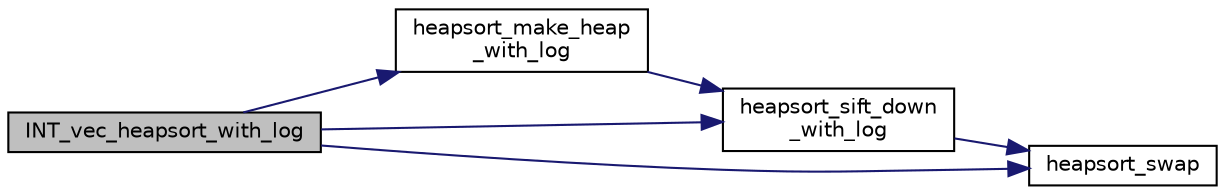 digraph "INT_vec_heapsort_with_log"
{
  edge [fontname="Helvetica",fontsize="10",labelfontname="Helvetica",labelfontsize="10"];
  node [fontname="Helvetica",fontsize="10",shape=record];
  rankdir="LR";
  Node5336 [label="INT_vec_heapsort_with_log",height=0.2,width=0.4,color="black", fillcolor="grey75", style="filled", fontcolor="black"];
  Node5336 -> Node5337 [color="midnightblue",fontsize="10",style="solid",fontname="Helvetica"];
  Node5337 [label="heapsort_make_heap\l_with_log",height=0.2,width=0.4,color="black", fillcolor="white", style="filled",URL="$d4/dd7/sorting_8_c.html#a100d0747647500480fe5dc76ff98cee5"];
  Node5337 -> Node5338 [color="midnightblue",fontsize="10",style="solid",fontname="Helvetica"];
  Node5338 [label="heapsort_sift_down\l_with_log",height=0.2,width=0.4,color="black", fillcolor="white", style="filled",URL="$d4/dd7/sorting_8_c.html#ac7af225fae479a93d6957f79734ba2a6"];
  Node5338 -> Node5339 [color="midnightblue",fontsize="10",style="solid",fontname="Helvetica"];
  Node5339 [label="heapsort_swap",height=0.2,width=0.4,color="black", fillcolor="white", style="filled",URL="$d4/dd7/sorting_8_c.html#a8f048362e6065297b19b6975bcbbfcc6"];
  Node5336 -> Node5339 [color="midnightblue",fontsize="10",style="solid",fontname="Helvetica"];
  Node5336 -> Node5338 [color="midnightblue",fontsize="10",style="solid",fontname="Helvetica"];
}
